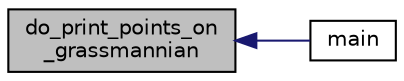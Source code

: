 digraph "do_print_points_on_grassmannian"
{
  edge [fontname="Helvetica",fontsize="10",labelfontname="Helvetica",labelfontsize="10"];
  node [fontname="Helvetica",fontsize="10",shape=record];
  rankdir="LR";
  Node4701 [label="do_print_points_on\l_grassmannian",height=0.2,width=0.4,color="black", fillcolor="grey75", style="filled", fontcolor="black"];
  Node4701 -> Node4702 [dir="back",color="midnightblue",fontsize="10",style="solid",fontname="Helvetica"];
  Node4702 [label="main",height=0.2,width=0.4,color="black", fillcolor="white", style="filled",URL="$d0/d2f/process_8_c.html#a3c04138a5bfe5d72780bb7e82a18e627"];
}
